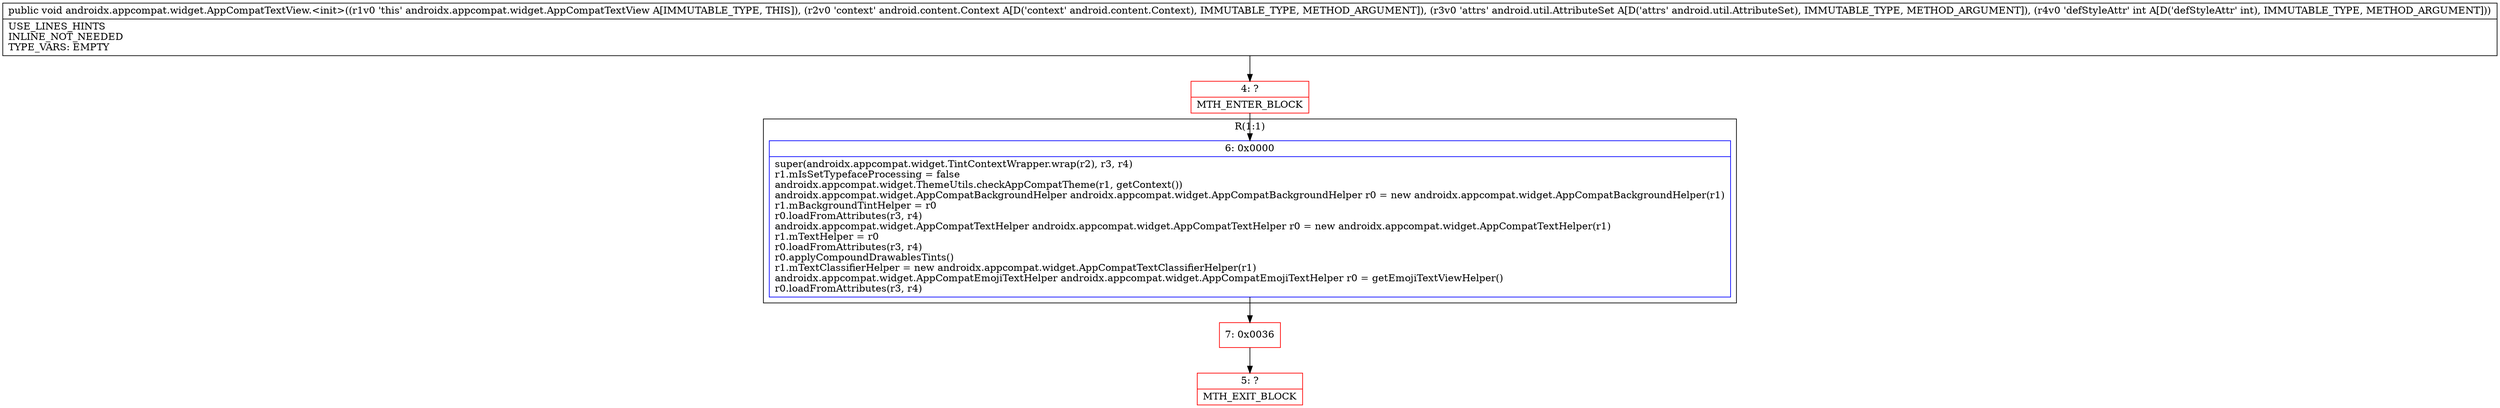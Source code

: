 digraph "CFG forandroidx.appcompat.widget.AppCompatTextView.\<init\>(Landroid\/content\/Context;Landroid\/util\/AttributeSet;I)V" {
subgraph cluster_Region_1965260452 {
label = "R(1:1)";
node [shape=record,color=blue];
Node_6 [shape=record,label="{6\:\ 0x0000|super(androidx.appcompat.widget.TintContextWrapper.wrap(r2), r3, r4)\lr1.mIsSetTypefaceProcessing = false\landroidx.appcompat.widget.ThemeUtils.checkAppCompatTheme(r1, getContext())\landroidx.appcompat.widget.AppCompatBackgroundHelper androidx.appcompat.widget.AppCompatBackgroundHelper r0 = new androidx.appcompat.widget.AppCompatBackgroundHelper(r1)\lr1.mBackgroundTintHelper = r0\lr0.loadFromAttributes(r3, r4)\landroidx.appcompat.widget.AppCompatTextHelper androidx.appcompat.widget.AppCompatTextHelper r0 = new androidx.appcompat.widget.AppCompatTextHelper(r1)\lr1.mTextHelper = r0\lr0.loadFromAttributes(r3, r4)\lr0.applyCompoundDrawablesTints()\lr1.mTextClassifierHelper = new androidx.appcompat.widget.AppCompatTextClassifierHelper(r1)\landroidx.appcompat.widget.AppCompatEmojiTextHelper androidx.appcompat.widget.AppCompatEmojiTextHelper r0 = getEmojiTextViewHelper()\lr0.loadFromAttributes(r3, r4)\l}"];
}
Node_4 [shape=record,color=red,label="{4\:\ ?|MTH_ENTER_BLOCK\l}"];
Node_7 [shape=record,color=red,label="{7\:\ 0x0036}"];
Node_5 [shape=record,color=red,label="{5\:\ ?|MTH_EXIT_BLOCK\l}"];
MethodNode[shape=record,label="{public void androidx.appcompat.widget.AppCompatTextView.\<init\>((r1v0 'this' androidx.appcompat.widget.AppCompatTextView A[IMMUTABLE_TYPE, THIS]), (r2v0 'context' android.content.Context A[D('context' android.content.Context), IMMUTABLE_TYPE, METHOD_ARGUMENT]), (r3v0 'attrs' android.util.AttributeSet A[D('attrs' android.util.AttributeSet), IMMUTABLE_TYPE, METHOD_ARGUMENT]), (r4v0 'defStyleAttr' int A[D('defStyleAttr' int), IMMUTABLE_TYPE, METHOD_ARGUMENT]))  | USE_LINES_HINTS\lINLINE_NOT_NEEDED\lTYPE_VARS: EMPTY\l}"];
MethodNode -> Node_4;Node_6 -> Node_7;
Node_4 -> Node_6;
Node_7 -> Node_5;
}

